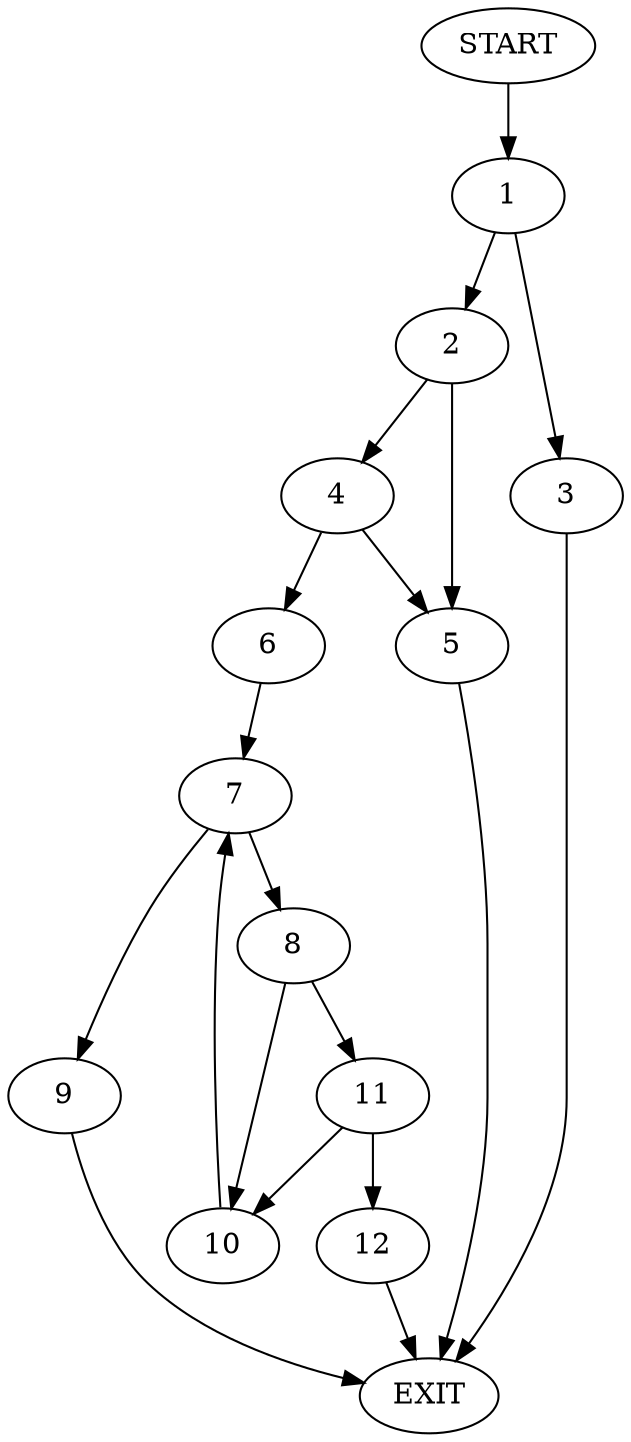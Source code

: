 digraph {
0 [label="START"]
13 [label="EXIT"]
0 -> 1
1 -> 2
1 -> 3
3 -> 13
2 -> 4
2 -> 5
4 -> 6
4 -> 5
5 -> 13
6 -> 7
7 -> 8
7 -> 9
8 -> 10
8 -> 11
9 -> 13
11 -> 10
11 -> 12
10 -> 7
12 -> 13
}
